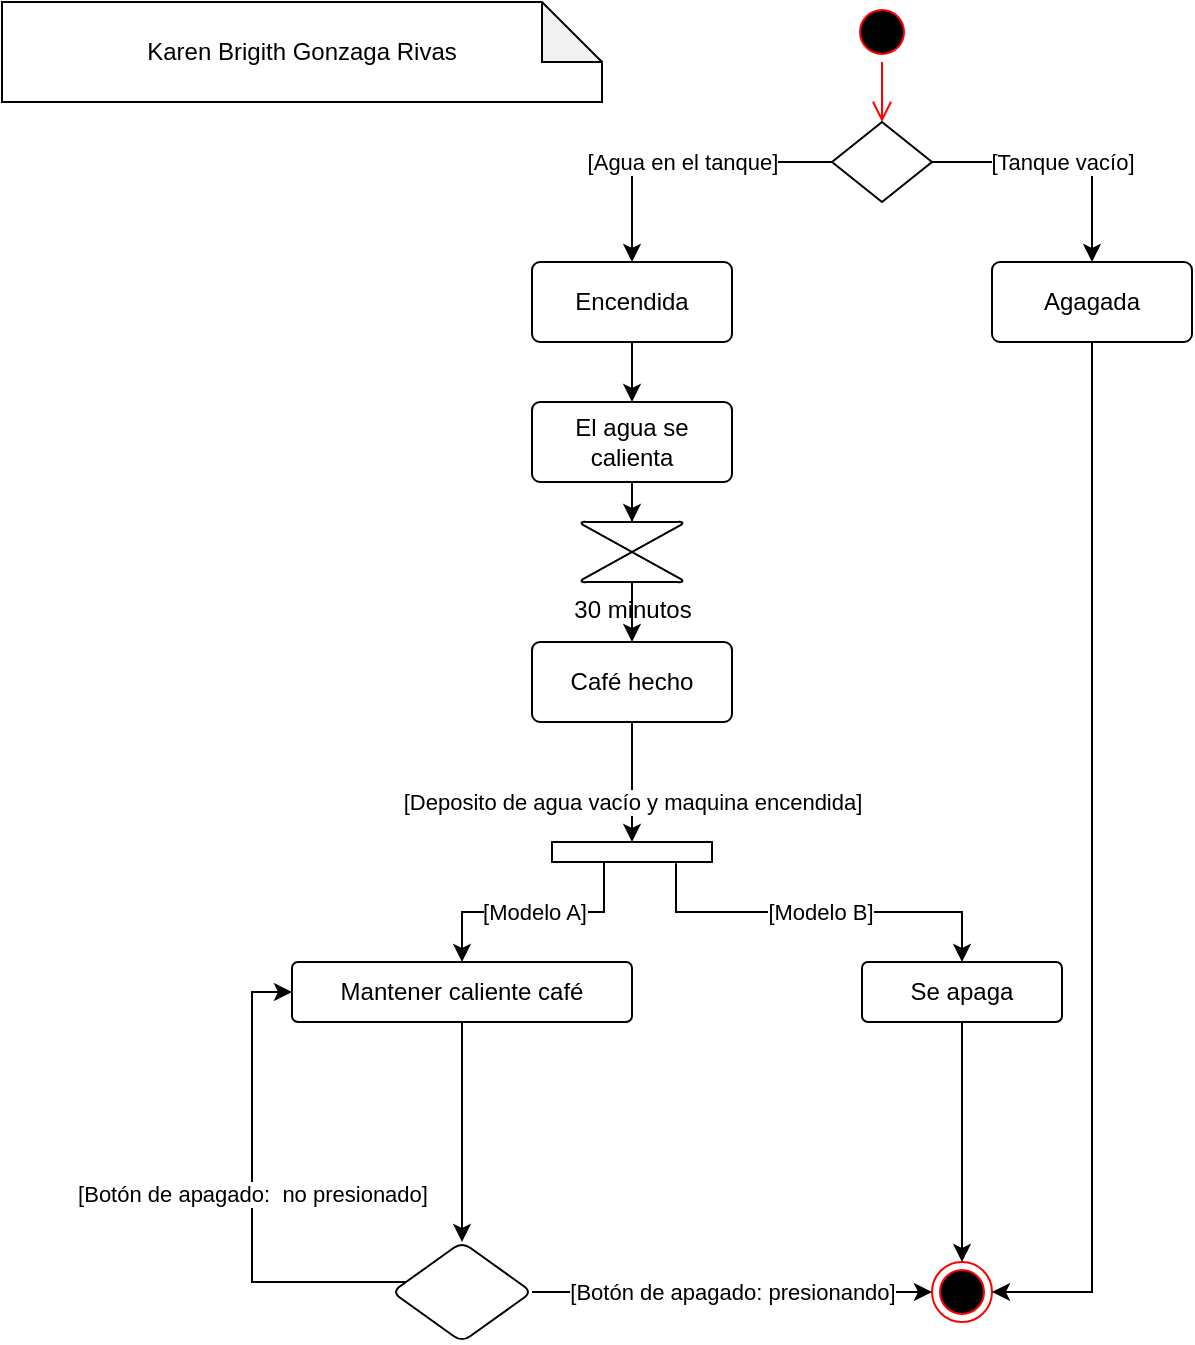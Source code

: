 <mxfile version="18.1.2" type="github"><diagram id="bX4E7tw20nGDuOtlZ817" name="Page-1"><mxGraphModel dx="1426" dy="622" grid="1" gridSize="10" guides="1" tooltips="1" connect="1" arrows="1" fold="1" page="1" pageScale="1" pageWidth="827" pageHeight="1169" math="0" shadow="0"><root><mxCell id="0"/><mxCell id="1" parent="0"/><mxCell id="HmDtCaLGywnyPJiJHQP4-1" value="" style="ellipse;html=1;shape=startState;fillColor=#000000;strokeColor=#ff0000;" vertex="1" parent="1"><mxGeometry x="-355" y="120" width="30" height="30" as="geometry"/></mxCell><mxCell id="HmDtCaLGywnyPJiJHQP4-2" value="" style="edgeStyle=orthogonalEdgeStyle;html=1;verticalAlign=bottom;endArrow=open;endSize=8;strokeColor=#ff0000;rounded=0;" edge="1" source="HmDtCaLGywnyPJiJHQP4-1" parent="1"><mxGeometry relative="1" as="geometry"><mxPoint x="-340" y="180" as="targetPoint"/></mxGeometry></mxCell><mxCell id="HmDtCaLGywnyPJiJHQP4-3" value="" style="ellipse;html=1;shape=endState;fillColor=#000000;strokeColor=#ff0000;" vertex="1" parent="1"><mxGeometry x="-315" y="750" width="30" height="30" as="geometry"/></mxCell><mxCell id="HmDtCaLGywnyPJiJHQP4-7" value="[Agua en el tanque]" style="edgeStyle=orthogonalEdgeStyle;rounded=0;orthogonalLoop=1;jettySize=auto;html=1;entryX=0.5;entryY=0;entryDx=0;entryDy=0;" edge="1" parent="1" source="HmDtCaLGywnyPJiJHQP4-4" target="HmDtCaLGywnyPJiJHQP4-5"><mxGeometry relative="1" as="geometry"/></mxCell><mxCell id="HmDtCaLGywnyPJiJHQP4-8" value="[Tanque vacío]" style="edgeStyle=orthogonalEdgeStyle;rounded=0;orthogonalLoop=1;jettySize=auto;html=1;entryX=0.5;entryY=0;entryDx=0;entryDy=0;" edge="1" parent="1" source="HmDtCaLGywnyPJiJHQP4-4" target="HmDtCaLGywnyPJiJHQP4-6"><mxGeometry relative="1" as="geometry"/></mxCell><mxCell id="HmDtCaLGywnyPJiJHQP4-4" value="" style="shape=rhombus;perimeter=rhombusPerimeter;whiteSpace=wrap;html=1;align=center;" vertex="1" parent="1"><mxGeometry x="-365" y="180" width="50" height="40" as="geometry"/></mxCell><mxCell id="HmDtCaLGywnyPJiJHQP4-10" value="" style="edgeStyle=orthogonalEdgeStyle;rounded=0;orthogonalLoop=1;jettySize=auto;html=1;" edge="1" parent="1" source="HmDtCaLGywnyPJiJHQP4-5" target="HmDtCaLGywnyPJiJHQP4-9"><mxGeometry relative="1" as="geometry"/></mxCell><mxCell id="HmDtCaLGywnyPJiJHQP4-5" value="Encendida" style="rounded=1;arcSize=10;whiteSpace=wrap;html=1;align=center;" vertex="1" parent="1"><mxGeometry x="-515" y="250" width="100" height="40" as="geometry"/></mxCell><mxCell id="HmDtCaLGywnyPJiJHQP4-11" style="edgeStyle=orthogonalEdgeStyle;rounded=0;orthogonalLoop=1;jettySize=auto;html=1;entryX=1;entryY=0.5;entryDx=0;entryDy=0;exitX=0.5;exitY=1;exitDx=0;exitDy=0;" edge="1" parent="1" source="HmDtCaLGywnyPJiJHQP4-6" target="HmDtCaLGywnyPJiJHQP4-3"><mxGeometry relative="1" as="geometry"/></mxCell><mxCell id="HmDtCaLGywnyPJiJHQP4-6" value="Agagada" style="rounded=1;arcSize=10;whiteSpace=wrap;html=1;align=center;" vertex="1" parent="1"><mxGeometry x="-285" y="250" width="100" height="40" as="geometry"/></mxCell><mxCell id="HmDtCaLGywnyPJiJHQP4-43" value="" style="edgeStyle=orthogonalEdgeStyle;rounded=0;orthogonalLoop=1;jettySize=auto;html=1;entryX=0.5;entryY=0;entryDx=0;entryDy=0;entryPerimeter=0;" edge="1" parent="1" source="HmDtCaLGywnyPJiJHQP4-9" target="HmDtCaLGywnyPJiJHQP4-12"><mxGeometry relative="1" as="geometry"><mxPoint x="-585" y="340" as="targetPoint"/></mxGeometry></mxCell><mxCell id="HmDtCaLGywnyPJiJHQP4-9" value="El agua se calienta" style="rounded=1;arcSize=10;whiteSpace=wrap;html=1;align=center;" vertex="1" parent="1"><mxGeometry x="-515" y="320" width="100" height="40" as="geometry"/></mxCell><mxCell id="HmDtCaLGywnyPJiJHQP4-13" value="Café hecho" style="rounded=1;arcSize=10;whiteSpace=wrap;html=1;align=center;" vertex="1" parent="1"><mxGeometry x="-515" y="440" width="100" height="40" as="geometry"/></mxCell><mxCell id="HmDtCaLGywnyPJiJHQP4-28" value="&lt;span style=&quot;color: rgb(0, 0, 0); font-family: Helvetica; font-size: 11px; font-style: normal; font-variant-ligatures: normal; font-variant-caps: normal; font-weight: 400; letter-spacing: normal; orphans: 2; text-align: center; text-indent: 0px; text-transform: none; widows: 2; word-spacing: 0px; -webkit-text-stroke-width: 0px; background-color: rgb(255, 255, 255); text-decoration-thickness: initial; text-decoration-style: initial; text-decoration-color: initial; float: none; display: inline !important;&quot;&gt;[Deposito de agua vacío y maquina encendida]&lt;/span&gt;" style="edgeStyle=orthogonalEdgeStyle;rounded=0;orthogonalLoop=1;jettySize=auto;html=1;exitX=0.5;exitY=1;exitDx=0;exitDy=0;" edge="1" parent="1" source="HmDtCaLGywnyPJiJHQP4-13" target="HmDtCaLGywnyPJiJHQP4-21"><mxGeometry x="0.333" relative="1" as="geometry"><mxPoint x="-465" y="460" as="sourcePoint"/><mxPoint as="offset"/></mxGeometry></mxCell><mxCell id="HmDtCaLGywnyPJiJHQP4-33" value="" style="edgeStyle=orthogonalEdgeStyle;rounded=0;orthogonalLoop=1;jettySize=auto;html=1;" edge="1" parent="1" source="HmDtCaLGywnyPJiJHQP4-17" target="HmDtCaLGywnyPJiJHQP4-32"><mxGeometry relative="1" as="geometry"/></mxCell><mxCell id="HmDtCaLGywnyPJiJHQP4-17" value="Mantener caliente café" style="whiteSpace=wrap;html=1;rounded=1;arcSize=10;" vertex="1" parent="1"><mxGeometry x="-635" y="600" width="170" height="30" as="geometry"/></mxCell><mxCell id="HmDtCaLGywnyPJiJHQP4-29" value="" style="edgeStyle=orthogonalEdgeStyle;rounded=0;orthogonalLoop=1;jettySize=auto;html=1;" edge="1" parent="1" source="HmDtCaLGywnyPJiJHQP4-19" target="HmDtCaLGywnyPJiJHQP4-3"><mxGeometry relative="1" as="geometry"/></mxCell><mxCell id="HmDtCaLGywnyPJiJHQP4-19" value="Se apaga" style="whiteSpace=wrap;html=1;rounded=1;arcSize=10;" vertex="1" parent="1"><mxGeometry x="-350" y="600" width="100" height="30" as="geometry"/></mxCell><mxCell id="HmDtCaLGywnyPJiJHQP4-23" value="[Modelo B]" style="edgeStyle=orthogonalEdgeStyle;rounded=0;orthogonalLoop=1;jettySize=auto;html=1;exitX=1.06;exitY=0.225;exitDx=0;exitDy=0;exitPerimeter=0;" edge="1" parent="1" source="HmDtCaLGywnyPJiJHQP4-21" target="HmDtCaLGywnyPJiJHQP4-19"><mxGeometry relative="1" as="geometry"/></mxCell><mxCell id="HmDtCaLGywnyPJiJHQP4-25" value="[Modelo A]" style="edgeStyle=orthogonalEdgeStyle;rounded=0;orthogonalLoop=1;jettySize=auto;html=1;entryX=0.5;entryY=0;entryDx=0;entryDy=0;exitX=0.98;exitY=0.675;exitDx=0;exitDy=0;exitPerimeter=0;" edge="1" parent="1" source="HmDtCaLGywnyPJiJHQP4-21" target="HmDtCaLGywnyPJiJHQP4-17"><mxGeometry relative="1" as="geometry"/></mxCell><mxCell id="HmDtCaLGywnyPJiJHQP4-21" value="" style="html=1;points=[];perimeter=orthogonalPerimeter;rotation=90;" vertex="1" parent="1"><mxGeometry x="-470" y="505" width="10" height="80" as="geometry"/></mxCell><mxCell id="HmDtCaLGywnyPJiJHQP4-35" value="[Botón de apagado: presionando]" style="edgeStyle=orthogonalEdgeStyle;rounded=0;orthogonalLoop=1;jettySize=auto;html=1;entryX=0;entryY=0.5;entryDx=0;entryDy=0;" edge="1" parent="1" source="HmDtCaLGywnyPJiJHQP4-32" target="HmDtCaLGywnyPJiJHQP4-3"><mxGeometry relative="1" as="geometry"><mxPoint x="-485" y="725" as="targetPoint"/></mxGeometry></mxCell><mxCell id="HmDtCaLGywnyPJiJHQP4-38" value="&lt;span style=&quot;color: rgb(0, 0, 0); font-family: Helvetica; font-size: 11px; font-style: normal; font-variant-ligatures: normal; font-variant-caps: normal; font-weight: 400; letter-spacing: normal; orphans: 2; text-align: center; text-indent: 0px; text-transform: none; widows: 2; word-spacing: 0px; -webkit-text-stroke-width: 0px; background-color: rgb(255, 255, 255); text-decoration-thickness: initial; text-decoration-style: initial; text-decoration-color: initial; float: none; display: inline !important;&quot;&gt;[Botón de apagado:&amp;nbsp; no presionado]&lt;/span&gt;" style="edgeStyle=orthogonalEdgeStyle;rounded=0;orthogonalLoop=1;jettySize=auto;html=1;entryX=0;entryY=0.5;entryDx=0;entryDy=0;" edge="1" parent="1" source="HmDtCaLGywnyPJiJHQP4-32" target="HmDtCaLGywnyPJiJHQP4-17"><mxGeometry relative="1" as="geometry"><mxPoint x="-670" y="765" as="targetPoint"/><Array as="points"><mxPoint x="-655" y="760"/><mxPoint x="-655" y="615"/></Array></mxGeometry></mxCell><mxCell id="HmDtCaLGywnyPJiJHQP4-32" value="" style="rhombus;whiteSpace=wrap;html=1;rounded=1;arcSize=10;" vertex="1" parent="1"><mxGeometry x="-585" y="740" width="70" height="50" as="geometry"/></mxCell><mxCell id="HmDtCaLGywnyPJiJHQP4-39" value="Karen Brigith Gonzaga Rivas" style="shape=note;whiteSpace=wrap;html=1;backgroundOutline=1;darkOpacity=0.05;" vertex="1" parent="1"><mxGeometry x="-780" y="120" width="300" height="50" as="geometry"/></mxCell><mxCell id="HmDtCaLGywnyPJiJHQP4-40" style="edgeStyle=orthogonalEdgeStyle;rounded=0;orthogonalLoop=1;jettySize=auto;html=1;exitX=0.5;exitY=1;exitDx=0;exitDy=0;" edge="1" parent="1" source="HmDtCaLGywnyPJiJHQP4-9" target="HmDtCaLGywnyPJiJHQP4-9"><mxGeometry relative="1" as="geometry"/></mxCell><mxCell id="HmDtCaLGywnyPJiJHQP4-44" style="edgeStyle=orthogonalEdgeStyle;rounded=0;orthogonalLoop=1;jettySize=auto;html=1;entryX=0.5;entryY=0;entryDx=0;entryDy=0;" edge="1" parent="1" source="HmDtCaLGywnyPJiJHQP4-12" target="HmDtCaLGywnyPJiJHQP4-13"><mxGeometry relative="1" as="geometry"/></mxCell><mxCell id="HmDtCaLGywnyPJiJHQP4-12" value="30 minutos" style="verticalLabelPosition=bottom;verticalAlign=top;html=1;shape=mxgraph.flowchart.collate;" vertex="1" parent="1"><mxGeometry x="-490" y="380" width="50" height="30" as="geometry"/></mxCell></root></mxGraphModel></diagram></mxfile>